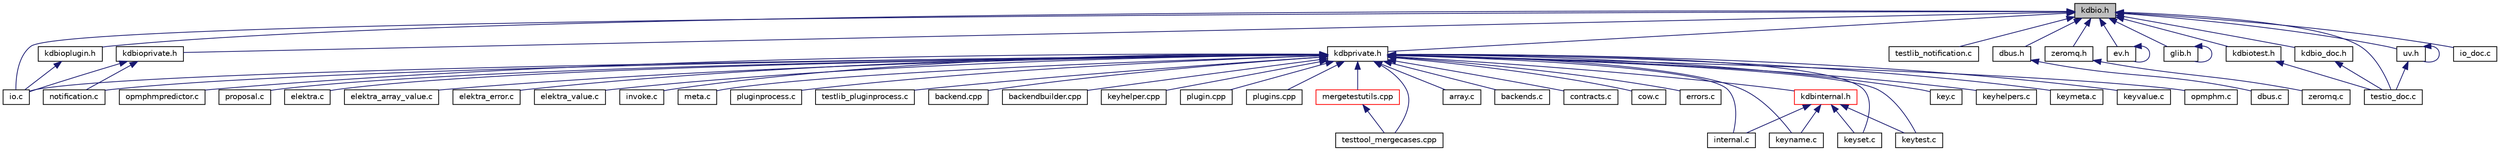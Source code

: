 digraph "kdbio.h"
{
 // LATEX_PDF_SIZE
  edge [fontname="Helvetica",fontsize="10",labelfontname="Helvetica",labelfontsize="10"];
  node [fontname="Helvetica",fontsize="10",shape=record];
  Node1 [label="kdbio.h",height=0.2,width=0.4,color="black", fillcolor="grey75", style="filled", fontcolor="black",tooltip="Elektra-I/O structures for I/O bindings, plugins and applications."];
  Node1 -> Node2 [dir="back",color="midnightblue",fontsize="10",style="solid"];
  Node2 [label="io.c",height=0.2,width=0.4,color="black", fillcolor="white", style="filled",URL="$io_8c.html",tooltip="Implementation of I/O functions as defined in kdbio.h."];
  Node1 -> Node3 [dir="back",color="midnightblue",fontsize="10",style="solid"];
  Node3 [label="testlib_notification.c",height=0.2,width=0.4,color="black", fillcolor="white", style="filled",URL="$testlib__notification_8c.html",tooltip="Tests for notification library."];
  Node1 -> Node4 [dir="back",color="midnightblue",fontsize="10",style="solid"];
  Node4 [label="dbus.h",height=0.2,width=0.4,color="black", fillcolor="white", style="filled",URL="$dbus_8h.html",tooltip="I/O Adapter for D-Bus."];
  Node4 -> Node5 [dir="back",color="midnightblue",fontsize="10",style="solid"];
  Node5 [label="dbus.c",height=0.2,width=0.4,color="black", fillcolor="white", style="filled",URL="$dbus_8c.html",tooltip="I/O Adapter for D-Bus."];
  Node1 -> Node6 [dir="back",color="midnightblue",fontsize="10",style="solid"];
  Node6 [label="zeromq.h",height=0.2,width=0.4,color="black", fillcolor="white", style="filled",URL="$zeromq_8h.html",tooltip="I/O Adapter for D-Bus."];
  Node6 -> Node7 [dir="back",color="midnightblue",fontsize="10",style="solid"];
  Node7 [label="zeromq.c",height=0.2,width=0.4,color="black", fillcolor="white", style="filled",URL="$zeromq_8c.html",tooltip="I/O Adapter for D-Bus."];
  Node1 -> Node8 [dir="back",color="midnightblue",fontsize="10",style="solid"];
  Node8 [label="ev.h",height=0.2,width=0.4,color="black", fillcolor="white", style="filled",URL="$ev_8h.html",tooltip="Declarations for the ev I/O binding."];
  Node8 -> Node8 [dir="back",color="midnightblue",fontsize="10",style="solid"];
  Node1 -> Node9 [dir="back",color="midnightblue",fontsize="10",style="solid"];
  Node9 [label="glib.h",height=0.2,width=0.4,color="black", fillcolor="white", style="filled",URL="$glib_8h.html",tooltip="Declarations for the glib I/O binding."];
  Node9 -> Node9 [dir="back",color="midnightblue",fontsize="10",style="solid"];
  Node1 -> Node10 [dir="back",color="midnightblue",fontsize="10",style="solid"];
  Node10 [label="uv.h",height=0.2,width=0.4,color="black", fillcolor="white", style="filled",URL="$uv_8h.html",tooltip="Declarations for the uv I/O binding."];
  Node10 -> Node10 [dir="back",color="midnightblue",fontsize="10",style="solid"];
  Node10 -> Node11 [dir="back",color="midnightblue",fontsize="10",style="solid"];
  Node11 [label="testio_doc.c",height=0.2,width=0.4,color="black", fillcolor="white", style="filled",URL="$testio__doc_8c.html",tooltip="Tests for I/O doc binding."];
  Node1 -> Node12 [dir="back",color="midnightblue",fontsize="10",style="solid"];
  Node12 [label="kdbioplugin.h",height=0.2,width=0.4,color="black", fillcolor="white", style="filled",URL="$kdbioplugin_8h.html",tooltip="Elektra-I/O functions and declarations for the I/O binding test suite."];
  Node12 -> Node2 [dir="back",color="midnightblue",fontsize="10",style="solid"];
  Node1 -> Node13 [dir="back",color="midnightblue",fontsize="10",style="solid"];
  Node13 [label="kdbioprivate.h",height=0.2,width=0.4,color="black", fillcolor="white", style="filled",URL="$kdbioprivate_8h.html",tooltip="Private Elektra-IO structures for I/O bindings, plugins and applications."];
  Node13 -> Node2 [dir="back",color="midnightblue",fontsize="10",style="solid"];
  Node13 -> Node14 [dir="back",color="midnightblue",fontsize="10",style="solid"];
  Node14 [label="notification.c",height=0.2,width=0.4,color="black", fillcolor="white", style="filled",URL="$notification_8c.html",tooltip="Implementation of notification functions as defined in kdbnotification.h."];
  Node1 -> Node15 [dir="back",color="midnightblue",fontsize="10",style="solid"];
  Node15 [label="kdbiotest.h",height=0.2,width=0.4,color="black", fillcolor="white", style="filled",URL="$kdbiotest_8h.html",tooltip="Elektra-I/O functions and declarations for the I/O binding test suite."];
  Node15 -> Node11 [dir="back",color="midnightblue",fontsize="10",style="solid"];
  Node1 -> Node16 [dir="back",color="midnightblue",fontsize="10",style="solid"];
  Node16 [label="kdbprivate.h",height=0.2,width=0.4,color="black", fillcolor="white", style="filled",URL="$kdbprivate_8h.html",tooltip="Private declarations."];
  Node16 -> Node17 [dir="back",color="midnightblue",fontsize="10",style="solid"];
  Node17 [label="array.c",height=0.2,width=0.4,color="black", fillcolor="white", style="filled",URL="$array_8c.html",tooltip="Array methods."];
  Node16 -> Node18 [dir="back",color="midnightblue",fontsize="10",style="solid"];
  Node18 [label="backends.c",height=0.2,width=0.4,color="black", fillcolor="white", style="filled",URL="$backends_8c.html",tooltip="Internal functions for handling the backends KeySet of a KDB instance."];
  Node16 -> Node19 [dir="back",color="midnightblue",fontsize="10",style="solid"];
  Node19 [label="contracts.c",height=0.2,width=0.4,color="black", fillcolor="white", style="filled",URL="$contracts_8c.html",tooltip="Contract constructors for kdbOpen()"];
  Node16 -> Node20 [dir="back",color="midnightblue",fontsize="10",style="solid"];
  Node20 [label="cow.c",height=0.2,width=0.4,color="black", fillcolor="white", style="filled",URL="$cow_8c.html",tooltip="Shared methods for key and keyset copy-on-write."];
  Node16 -> Node21 [dir="back",color="midnightblue",fontsize="10",style="solid"];
  Node21 [label="errors.c",height=0.2,width=0.4,color="black", fillcolor="white", style="filled",URL="$errors_8c.html",tooltip="Used for writing the error/warning information into a key to be used for emitting messages to the use..."];
  Node16 -> Node22 [dir="back",color="midnightblue",fontsize="10",style="solid"];
  Node22 [label="internal.c",height=0.2,width=0.4,color="black", fillcolor="white", style="filled",URL="$internal_8c.html",tooltip="Internal methods for Elektra."];
  Node16 -> Node23 [dir="back",color="midnightblue",fontsize="10",style="solid"];
  Node23 [label="key.c",height=0.2,width=0.4,color="black", fillcolor="white", style="filled",URL="$key_8c.html",tooltip="Methods for Key manipulation."];
  Node16 -> Node24 [dir="back",color="midnightblue",fontsize="10",style="solid"];
  Node24 [label="keyhelpers.c",height=0.2,width=0.4,color="black", fillcolor="white", style="filled",URL="$keyhelpers_8c.html",tooltip="Helpers for key manipulation."];
  Node16 -> Node25 [dir="back",color="midnightblue",fontsize="10",style="solid"];
  Node25 [label="keymeta.c",height=0.2,width=0.4,color="black", fillcolor="white", style="filled",URL="$keymeta_8c.html",tooltip="Methods to do various operations on Key metadata."];
  Node16 -> Node26 [dir="back",color="midnightblue",fontsize="10",style="solid"];
  Node26 [label="keyname.c",height=0.2,width=0.4,color="black", fillcolor="white", style="filled",URL="$elektra_2keyname_8c.html",tooltip="Methods for Key name manipulation."];
  Node16 -> Node27 [dir="back",color="midnightblue",fontsize="10",style="solid"];
  Node27 [label="keyset.c",height=0.2,width=0.4,color="black", fillcolor="white", style="filled",URL="$keyset_8c.html",tooltip="Methods for key sets."];
  Node16 -> Node28 [dir="back",color="midnightblue",fontsize="10",style="solid"];
  Node28 [label="keytest.c",height=0.2,width=0.4,color="black", fillcolor="white", style="filled",URL="$keytest_8c.html",tooltip="Methods for making tests."];
  Node16 -> Node29 [dir="back",color="midnightblue",fontsize="10",style="solid"];
  Node29 [label="keyvalue.c",height=0.2,width=0.4,color="black", fillcolor="white", style="filled",URL="$keyvalue_8c.html",tooltip="Methods for Key value manipulation."];
  Node16 -> Node30 [dir="back",color="midnightblue",fontsize="10",style="solid"];
  Node30 [label="opmphm.c",height=0.2,width=0.4,color="black", fillcolor="white", style="filled",URL="$opmphm_8c.html",tooltip="The Order Preserving Minimal Perfect Hash Map."];
  Node16 -> Node31 [dir="back",color="midnightblue",fontsize="10",style="solid"];
  Node31 [label="opmphmpredictor.c",height=0.2,width=0.4,color="black", fillcolor="white", style="filled",URL="$opmphmpredictor_8c.html",tooltip="The Order Preserving Minimal Perfect Hash Map Predictor."];
  Node16 -> Node32 [dir="back",color="midnightblue",fontsize="10",style="solid"];
  Node32 [label="proposal.c",height=0.2,width=0.4,color="black", fillcolor="white", style="filled",URL="$proposal_8c.html",tooltip="Implementation of proposed API enhancements."];
  Node16 -> Node33 [dir="back",color="midnightblue",fontsize="10",style="solid"];
  Node33 [label="elektra.c",height=0.2,width=0.4,color="black", fillcolor="white", style="filled",URL="$elektra_8c.html",tooltip="Elektra High Level API."];
  Node16 -> Node34 [dir="back",color="midnightblue",fontsize="10",style="solid"];
  Node34 [label="elektra_array_value.c",height=0.2,width=0.4,color="black", fillcolor="white", style="filled",URL="$elektra__array__value_8c.html",tooltip="Elektra High Level API."];
  Node16 -> Node35 [dir="back",color="midnightblue",fontsize="10",style="solid"];
  Node35 [label="elektra_error.c",height=0.2,width=0.4,color="black", fillcolor="white", style="filled",URL="$elektra__error_8c.html",tooltip="The error module of the High level API."];
  Node16 -> Node36 [dir="back",color="midnightblue",fontsize="10",style="solid"];
  Node36 [label="elektra_value.c",height=0.2,width=0.4,color="black", fillcolor="white", style="filled",URL="$elektra__value_8c.html",tooltip="Elektra High Level API."];
  Node16 -> Node37 [dir="back",color="midnightblue",fontsize="10",style="solid"];
  Node37 [label="invoke.c",height=0.2,width=0.4,color="black", fillcolor="white", style="filled",URL="$invoke_8c.html",tooltip="Library for invoking exported plugin functions."];
  Node16 -> Node2 [dir="back",color="midnightblue",fontsize="10",style="solid"];
  Node16 -> Node38 [dir="back",color="midnightblue",fontsize="10",style="solid"];
  Node38 [label="meta.c",height=0.2,width=0.4,color="black", fillcolor="white", style="filled",URL="$meta_8c.html",tooltip="Methods for metadata manipulation."];
  Node16 -> Node14 [dir="back",color="midnightblue",fontsize="10",style="solid"];
  Node16 -> Node39 [dir="back",color="midnightblue",fontsize="10",style="solid"];
  Node39 [label="pluginprocess.c",height=0.2,width=0.4,color="black", fillcolor="white", style="filled",URL="$pluginprocess_8c.html",tooltip="Source for the pluginprocess library."];
  Node16 -> Node40 [dir="back",color="midnightblue",fontsize="10",style="solid"];
  Node40 [label="testlib_pluginprocess.c",height=0.2,width=0.4,color="black", fillcolor="white", style="filled",URL="$testlib__pluginprocess_8c.html",tooltip="Tests for pluginprocess library."];
  Node16 -> Node41 [dir="back",color="midnightblue",fontsize="10",style="solid"];
  Node41 [label="backend.cpp",height=0.2,width=0.4,color="black", fillcolor="white", style="filled",URL="$src_2backend_8cpp.html",tooltip="Implementation of backend."];
  Node16 -> Node42 [dir="back",color="midnightblue",fontsize="10",style="solid"];
  Node42 [label="backendbuilder.cpp",height=0.2,width=0.4,color="black", fillcolor="white", style="filled",URL="$backendbuilder_8cpp.html",tooltip="Implementation of backend builder."];
  Node16 -> Node43 [dir="back",color="midnightblue",fontsize="10",style="solid"];
  Node43 [label="keyhelper.cpp",height=0.2,width=0.4,color="black", fillcolor="white", style="filled",URL="$keyhelper_8cpp.html",tooltip="Key helper functions."];
  Node16 -> Node44 [dir="back",color="midnightblue",fontsize="10",style="solid"];
  Node44 [label="plugin.cpp",height=0.2,width=0.4,color="black", fillcolor="white", style="filled",URL="$plugin_8cpp.html",tooltip="Implementation of plugin."];
  Node16 -> Node45 [dir="back",color="midnightblue",fontsize="10",style="solid"];
  Node45 [label="plugins.cpp",height=0.2,width=0.4,color="black", fillcolor="white", style="filled",URL="$plugins_8cpp.html",tooltip="Implementation of set/get/error plugins."];
  Node16 -> Node46 [dir="back",color="midnightblue",fontsize="10",style="solid"];
  Node46 [label="mergetestutils.cpp",height=0.2,width=0.4,color="red", fillcolor="white", style="filled",URL="$mergetestutils_8cpp.html",tooltip="Implements a helper class for merge related tests."];
  Node46 -> Node48 [dir="back",color="midnightblue",fontsize="10",style="solid"];
  Node48 [label="testtool_mergecases.cpp",height=0.2,width=0.4,color="black", fillcolor="white", style="filled",URL="$testtool__mergecases_8cpp.html",tooltip="Tests for the ThreeWayMerge."];
  Node16 -> Node48 [dir="back",color="midnightblue",fontsize="10",style="solid"];
  Node16 -> Node52 [dir="back",color="midnightblue",fontsize="10",style="solid"];
  Node52 [label="kdbinternal.h",height=0.2,width=0.4,color="red", fillcolor="white", style="filled",URL="$kdbinternal_8h.html",tooltip="Includes most internal header files."];
  Node52 -> Node22 [dir="back",color="midnightblue",fontsize="10",style="solid"];
  Node52 -> Node26 [dir="back",color="midnightblue",fontsize="10",style="solid"];
  Node52 -> Node27 [dir="back",color="midnightblue",fontsize="10",style="solid"];
  Node52 -> Node28 [dir="back",color="midnightblue",fontsize="10",style="solid"];
  Node1 -> Node57 [dir="back",color="midnightblue",fontsize="10",style="solid"];
  Node57 [label="io_doc.c",height=0.2,width=0.4,color="black", fillcolor="white", style="filled",URL="$io__doc_8c.html",tooltip="I/O example binding."];
  Node1 -> Node58 [dir="back",color="midnightblue",fontsize="10",style="solid"];
  Node58 [label="kdbio_doc.h",height=0.2,width=0.4,color="black", fillcolor="white", style="filled",URL="$kdbio__doc_8h.html",tooltip="Declarations for the doc I/O binding."];
  Node58 -> Node11 [dir="back",color="midnightblue",fontsize="10",style="solid"];
  Node1 -> Node11 [dir="back",color="midnightblue",fontsize="10",style="solid"];
}
